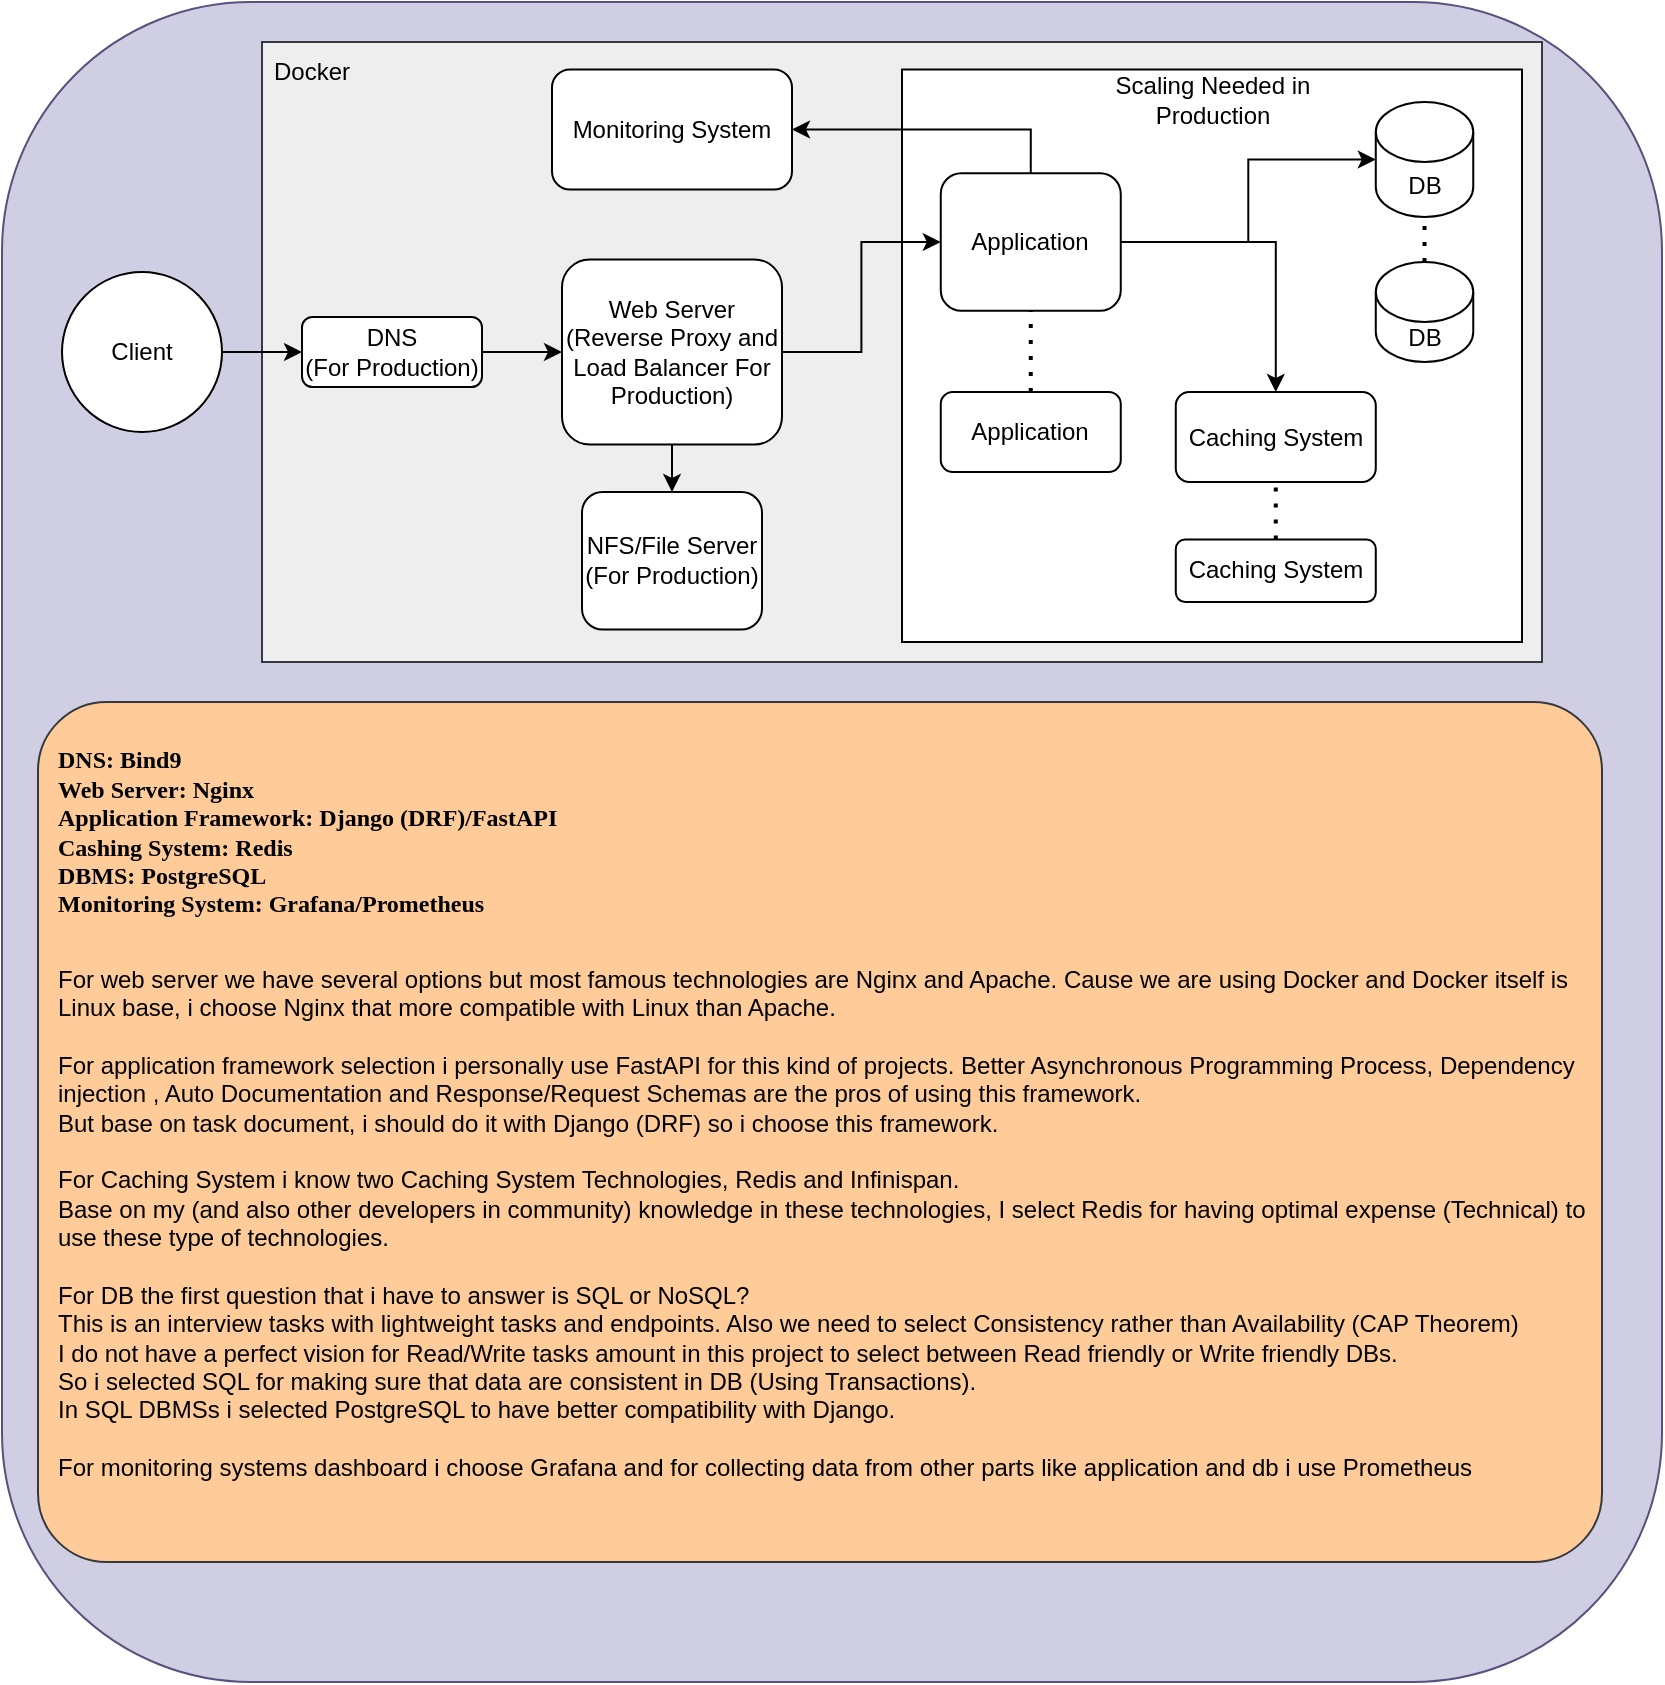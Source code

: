 <mxfile version="28.0.7">
  <diagram name="Page-1" id="iga0q2YMIcAwdPQQzDrJ">
    <mxGraphModel dx="2084" dy="1124" grid="1" gridSize="10" guides="1" tooltips="1" connect="1" arrows="1" fold="1" page="1" pageScale="1" pageWidth="850" pageHeight="1100" math="0" shadow="0">
      <root>
        <mxCell id="0" />
        <mxCell id="1" parent="0" />
        <mxCell id="0K3pcW57aq_BRuBjsvxk-2" value="" style="rounded=1;whiteSpace=wrap;html=1;fillColor=#d0cee2;strokeColor=#56517e;" vertex="1" parent="1">
          <mxGeometry x="10" y="10" width="830" height="840" as="geometry" />
        </mxCell>
        <mxCell id="0K3pcW57aq_BRuBjsvxk-4" value="" style="rounded=0;whiteSpace=wrap;html=1;fillColor=#eeeeee;strokeColor=#36393d;" vertex="1" parent="1">
          <mxGeometry x="140" y="30" width="640" height="310" as="geometry" />
        </mxCell>
        <mxCell id="0K3pcW57aq_BRuBjsvxk-6" style="edgeStyle=orthogonalEdgeStyle;rounded=0;orthogonalLoop=1;jettySize=auto;html=1;entryX=0;entryY=0.5;entryDx=0;entryDy=0;" edge="1" parent="1" source="0K3pcW57aq_BRuBjsvxk-3" target="0K3pcW57aq_BRuBjsvxk-5">
          <mxGeometry relative="1" as="geometry" />
        </mxCell>
        <mxCell id="0K3pcW57aq_BRuBjsvxk-3" value="Client" style="ellipse;whiteSpace=wrap;html=1;aspect=fixed;" vertex="1" parent="1">
          <mxGeometry x="40" y="145" width="80" height="80" as="geometry" />
        </mxCell>
        <mxCell id="0K3pcW57aq_BRuBjsvxk-9" style="edgeStyle=orthogonalEdgeStyle;rounded=0;orthogonalLoop=1;jettySize=auto;html=1;" edge="1" parent="1" source="0K3pcW57aq_BRuBjsvxk-5" target="0K3pcW57aq_BRuBjsvxk-8">
          <mxGeometry relative="1" as="geometry" />
        </mxCell>
        <mxCell id="0K3pcW57aq_BRuBjsvxk-5" value="DNS&lt;br&gt;(For Production)" style="rounded=1;whiteSpace=wrap;html=1;" vertex="1" parent="1">
          <mxGeometry x="160" y="167.5" width="90" height="35" as="geometry" />
        </mxCell>
        <mxCell id="0K3pcW57aq_BRuBjsvxk-7" value="Docker" style="text;html=1;align=center;verticalAlign=middle;whiteSpace=wrap;rounded=0;" vertex="1" parent="1">
          <mxGeometry x="140" y="30" width="50" height="30" as="geometry" />
        </mxCell>
        <mxCell id="0K3pcW57aq_BRuBjsvxk-23" value="" style="rounded=0;whiteSpace=wrap;html=1;" vertex="1" parent="1">
          <mxGeometry x="460" y="43.75" width="310" height="286.25" as="geometry" />
        </mxCell>
        <mxCell id="0K3pcW57aq_BRuBjsvxk-11" style="edgeStyle=orthogonalEdgeStyle;rounded=0;orthogonalLoop=1;jettySize=auto;html=1;entryX=0;entryY=0.5;entryDx=0;entryDy=0;" edge="1" parent="1" source="0K3pcW57aq_BRuBjsvxk-8" target="0K3pcW57aq_BRuBjsvxk-10">
          <mxGeometry relative="1" as="geometry" />
        </mxCell>
        <mxCell id="0K3pcW57aq_BRuBjsvxk-13" style="edgeStyle=orthogonalEdgeStyle;rounded=0;orthogonalLoop=1;jettySize=auto;html=1;entryX=0.5;entryY=0;entryDx=0;entryDy=0;" edge="1" parent="1" source="0K3pcW57aq_BRuBjsvxk-8" target="0K3pcW57aq_BRuBjsvxk-12">
          <mxGeometry relative="1" as="geometry" />
        </mxCell>
        <mxCell id="0K3pcW57aq_BRuBjsvxk-8" value="Web Server&lt;br&gt;(Reverse Proxy and Load Balancer For Production)" style="rounded=1;whiteSpace=wrap;html=1;" vertex="1" parent="1">
          <mxGeometry x="290" y="138.75" width="110" height="92.5" as="geometry" />
        </mxCell>
        <mxCell id="0K3pcW57aq_BRuBjsvxk-33" style="edgeStyle=orthogonalEdgeStyle;rounded=0;orthogonalLoop=1;jettySize=auto;html=1;entryX=0.5;entryY=0;entryDx=0;entryDy=0;" edge="1" parent="1" source="0K3pcW57aq_BRuBjsvxk-10" target="0K3pcW57aq_BRuBjsvxk-15">
          <mxGeometry relative="1" as="geometry" />
        </mxCell>
        <mxCell id="0K3pcW57aq_BRuBjsvxk-36" style="edgeStyle=orthogonalEdgeStyle;rounded=0;orthogonalLoop=1;jettySize=auto;html=1;entryX=1;entryY=0.5;entryDx=0;entryDy=0;exitX=0.5;exitY=0;exitDx=0;exitDy=0;" edge="1" parent="1" source="0K3pcW57aq_BRuBjsvxk-10" target="0K3pcW57aq_BRuBjsvxk-35">
          <mxGeometry relative="1" as="geometry" />
        </mxCell>
        <mxCell id="0K3pcW57aq_BRuBjsvxk-10" value="Application" style="rounded=1;whiteSpace=wrap;html=1;" vertex="1" parent="1">
          <mxGeometry x="479.38" y="95.63" width="90" height="68.75" as="geometry" />
        </mxCell>
        <mxCell id="0K3pcW57aq_BRuBjsvxk-12" value="NFS/File Server&lt;br&gt;(For Production)" style="rounded=1;whiteSpace=wrap;html=1;" vertex="1" parent="1">
          <mxGeometry x="300" y="255" width="90" height="68.75" as="geometry" />
        </mxCell>
        <mxCell id="0K3pcW57aq_BRuBjsvxk-15" value="Caching System" style="rounded=1;whiteSpace=wrap;html=1;" vertex="1" parent="1">
          <mxGeometry x="596.89" y="205" width="100" height="45" as="geometry" />
        </mxCell>
        <mxCell id="0K3pcW57aq_BRuBjsvxk-18" value="DB" style="shape=cylinder3;whiteSpace=wrap;html=1;boundedLbl=1;backgroundOutline=1;size=15;" vertex="1" parent="1">
          <mxGeometry x="696.89" y="60" width="48.74" height="57.5" as="geometry" />
        </mxCell>
        <mxCell id="0K3pcW57aq_BRuBjsvxk-24" value="Scaling Needed in Production" style="text;html=1;align=center;verticalAlign=middle;whiteSpace=wrap;rounded=0;" vertex="1" parent="1">
          <mxGeometry x="540.63" y="43.75" width="148.75" height="30" as="geometry" />
        </mxCell>
        <mxCell id="0K3pcW57aq_BRuBjsvxk-26" value="" style="endArrow=none;dashed=1;html=1;dashPattern=1 3;strokeWidth=2;rounded=0;entryX=0.5;entryY=1;entryDx=0;entryDy=0;exitX=0.5;exitY=0;exitDx=0;exitDy=0;" edge="1" parent="1" source="0K3pcW57aq_BRuBjsvxk-27" target="0K3pcW57aq_BRuBjsvxk-10">
          <mxGeometry width="50" height="50" relative="1" as="geometry">
            <mxPoint x="499.38" y="240" as="sourcePoint" />
            <mxPoint x="549.38" y="190" as="targetPoint" />
          </mxGeometry>
        </mxCell>
        <mxCell id="0K3pcW57aq_BRuBjsvxk-27" value="Application" style="rounded=1;whiteSpace=wrap;html=1;" vertex="1" parent="1">
          <mxGeometry x="479.38" y="205" width="90" height="40" as="geometry" />
        </mxCell>
        <mxCell id="0K3pcW57aq_BRuBjsvxk-29" style="edgeStyle=orthogonalEdgeStyle;rounded=0;orthogonalLoop=1;jettySize=auto;html=1;entryX=0;entryY=0.5;entryDx=0;entryDy=0;entryPerimeter=0;" edge="1" parent="1" source="0K3pcW57aq_BRuBjsvxk-10" target="0K3pcW57aq_BRuBjsvxk-18">
          <mxGeometry relative="1" as="geometry" />
        </mxCell>
        <mxCell id="0K3pcW57aq_BRuBjsvxk-30" value="DB" style="shape=cylinder3;whiteSpace=wrap;html=1;boundedLbl=1;backgroundOutline=1;size=15;" vertex="1" parent="1">
          <mxGeometry x="696.89" y="140" width="48.74" height="50" as="geometry" />
        </mxCell>
        <mxCell id="0K3pcW57aq_BRuBjsvxk-31" value="" style="endArrow=none;dashed=1;html=1;dashPattern=1 3;strokeWidth=2;rounded=0;entryX=0.5;entryY=1;entryDx=0;entryDy=0;exitX=0.5;exitY=0;exitDx=0;exitDy=0;entryPerimeter=0;exitPerimeter=0;" edge="1" parent="1" source="0K3pcW57aq_BRuBjsvxk-30" target="0K3pcW57aq_BRuBjsvxk-18">
          <mxGeometry width="50" height="50" relative="1" as="geometry">
            <mxPoint x="689.38" y="164.38" as="sourcePoint" />
            <mxPoint x="689.38" y="123.38" as="targetPoint" />
          </mxGeometry>
        </mxCell>
        <mxCell id="0K3pcW57aq_BRuBjsvxk-32" value="Caching System" style="rounded=1;whiteSpace=wrap;html=1;" vertex="1" parent="1">
          <mxGeometry x="596.89" y="278.75" width="100" height="31.25" as="geometry" />
        </mxCell>
        <mxCell id="0K3pcW57aq_BRuBjsvxk-34" value="" style="endArrow=none;dashed=1;html=1;dashPattern=1 3;strokeWidth=2;rounded=0;entryX=0.5;entryY=1;entryDx=0;entryDy=0;exitX=0.5;exitY=0;exitDx=0;exitDy=0;" edge="1" parent="1" source="0K3pcW57aq_BRuBjsvxk-32" target="0K3pcW57aq_BRuBjsvxk-15">
          <mxGeometry width="50" height="50" relative="1" as="geometry">
            <mxPoint x="610" y="251" as="sourcePoint" />
            <mxPoint x="610" y="210" as="targetPoint" />
          </mxGeometry>
        </mxCell>
        <mxCell id="0K3pcW57aq_BRuBjsvxk-35" value="Monitoring System" style="rounded=1;whiteSpace=wrap;html=1;" vertex="1" parent="1">
          <mxGeometry x="285" y="43.75" width="120" height="60" as="geometry" />
        </mxCell>
        <mxCell id="0K3pcW57aq_BRuBjsvxk-37" value="" style="rounded=1;whiteSpace=wrap;html=1;arcSize=8;fillColor=#ffcc99;strokeColor=#36393d;" vertex="1" parent="1">
          <mxGeometry x="28" y="360" width="782" height="430" as="geometry" />
        </mxCell>
        <mxCell id="0K3pcW57aq_BRuBjsvxk-40" value="DNS: Bind9&lt;br&gt;Web Server: Nginx&lt;br&gt;Application Framework: Django (DRF)/FastAPI&lt;br&gt;Cashing System: Redis&lt;br&gt;DBMS: PostgreSQL&lt;br&gt;Monitoring System: Grafana/Prometheus" style="text;html=1;align=left;verticalAlign=middle;whiteSpace=wrap;rounded=0;fontColor=light-dark(#000000,#000000);fontStyle=1;fontFamily=Verdana;" vertex="1" parent="1">
          <mxGeometry x="36" y="360" width="356" height="130" as="geometry" />
        </mxCell>
        <mxCell id="0K3pcW57aq_BRuBjsvxk-41" value="For web server we have several options but most famous technologies are Nginx and Apache. Cause we are using Docker and Docker itself is Linux base, i choose Nginx that more compatible with Linux than Apache.&lt;br&gt;&lt;br&gt;For application framework selection i personally use FastAPI for this kind of projects. Better Asynchronous Programming Process, Dependency injection , Auto Documentation and Response/Request Schemas are the pros of using this framework.&lt;br&gt;But base on task document, i should do it with Django (DRF) so i choose this framework.&lt;br&gt;&lt;br&gt;For Caching System i know two Caching System Technologies, Redis and Infinispan.&lt;br&gt;Base on my (and also other developers in community) knowledge in these technologies, I select Redis for having optimal expense (Technical) to use these type of technologies.&lt;br&gt;&lt;br&gt;For DB the first question that i have to answer is SQL or NoSQL?&lt;br&gt;This is an interview tasks with lightweight tasks and endpoints. Also we need to select Consistency rather than Availability (CAP Theorem)&lt;br&gt;I do not have a perfect vision for Read/Write tasks amount in this project to select between Read friendly or Write friendly DBs.&lt;br&gt;So i selected SQL for making sure that data are consistent in DB&amp;nbsp;(Using Transactions).&lt;br&gt;In SQL DBMSs i selected PostgreSQL to have better compatibility with Django.&lt;br&gt;&lt;br&gt;For monitoring systems dashboard i choose Grafana and for collecting data from other parts like application and db i use Prometheus&lt;br&gt;&lt;br&gt;&lt;div&gt;&lt;br&gt;&lt;/div&gt;" style="text;html=1;align=left;verticalAlign=middle;whiteSpace=wrap;rounded=0;" vertex="1" parent="1">
          <mxGeometry x="36" y="510" width="766" height="250" as="geometry" />
        </mxCell>
      </root>
    </mxGraphModel>
  </diagram>
</mxfile>
